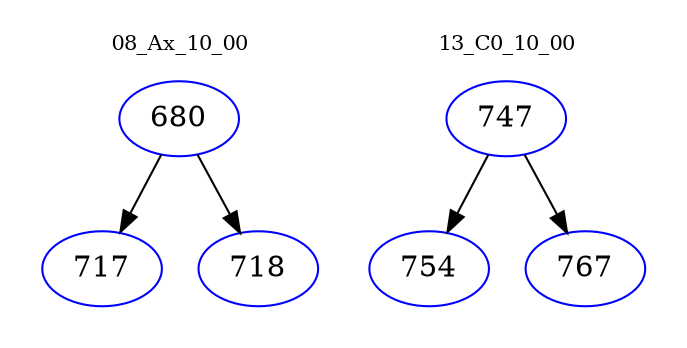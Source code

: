 digraph{
subgraph cluster_0 {
color = white
label = "08_Ax_10_00";
fontsize=10;
T0_680 [label="680", color="blue"]
T0_680 -> T0_717 [color="black"]
T0_717 [label="717", color="blue"]
T0_680 -> T0_718 [color="black"]
T0_718 [label="718", color="blue"]
}
subgraph cluster_1 {
color = white
label = "13_C0_10_00";
fontsize=10;
T1_747 [label="747", color="blue"]
T1_747 -> T1_754 [color="black"]
T1_754 [label="754", color="blue"]
T1_747 -> T1_767 [color="black"]
T1_767 [label="767", color="blue"]
}
}
